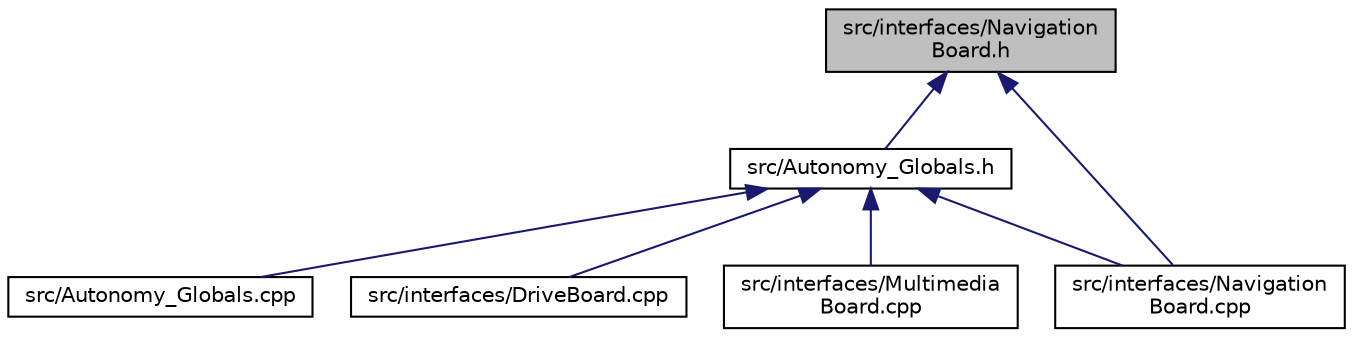 digraph "src/interfaces/NavigationBoard.h"
{
 // LATEX_PDF_SIZE
  edge [fontname="Helvetica",fontsize="10",labelfontname="Helvetica",labelfontsize="10"];
  node [fontname="Helvetica",fontsize="10",shape=record];
  Node1 [label="src/interfaces/Navigation\lBoard.h",height=0.2,width=0.4,color="black", fillcolor="grey75", style="filled", fontcolor="black",tooltip="Defines the NavigationBoard class."];
  Node1 -> Node2 [dir="back",color="midnightblue",fontsize="10",style="solid"];
  Node2 [label="src/Autonomy_Globals.h",height=0.2,width=0.4,color="black", fillcolor="white", style="filled",URL="$Autonomy__Globals_8h.html",tooltip="Defines functions and objects used project wide."];
  Node2 -> Node3 [dir="back",color="midnightblue",fontsize="10",style="solid"];
  Node3 [label="src/Autonomy_Globals.cpp",height=0.2,width=0.4,color="black", fillcolor="white", style="filled",URL="$Autonomy__Globals_8cpp.html",tooltip="Sets up functions and classes used project wide."];
  Node2 -> Node4 [dir="back",color="midnightblue",fontsize="10",style="solid"];
  Node4 [label="src/interfaces/DriveBoard.cpp",height=0.2,width=0.4,color="black", fillcolor="white", style="filled",URL="$DriveBoard_8cpp.html",tooltip="Implements the interface for sending commands to the drive board on the Rover."];
  Node2 -> Node5 [dir="back",color="midnightblue",fontsize="10",style="solid"];
  Node5 [label="src/interfaces/Multimedia\lBoard.cpp",height=0.2,width=0.4,color="black", fillcolor="white", style="filled",URL="$MultimediaBoard_8cpp.html",tooltip="Implements the MultimediaBoard class."];
  Node2 -> Node6 [dir="back",color="midnightblue",fontsize="10",style="solid"];
  Node6 [label="src/interfaces/Navigation\lBoard.cpp",height=0.2,width=0.4,color="black", fillcolor="white", style="filled",URL="$NavigationBoard_8cpp.html",tooltip="Implements NavigationBoard class."];
  Node1 -> Node6 [dir="back",color="midnightblue",fontsize="10",style="solid"];
}
